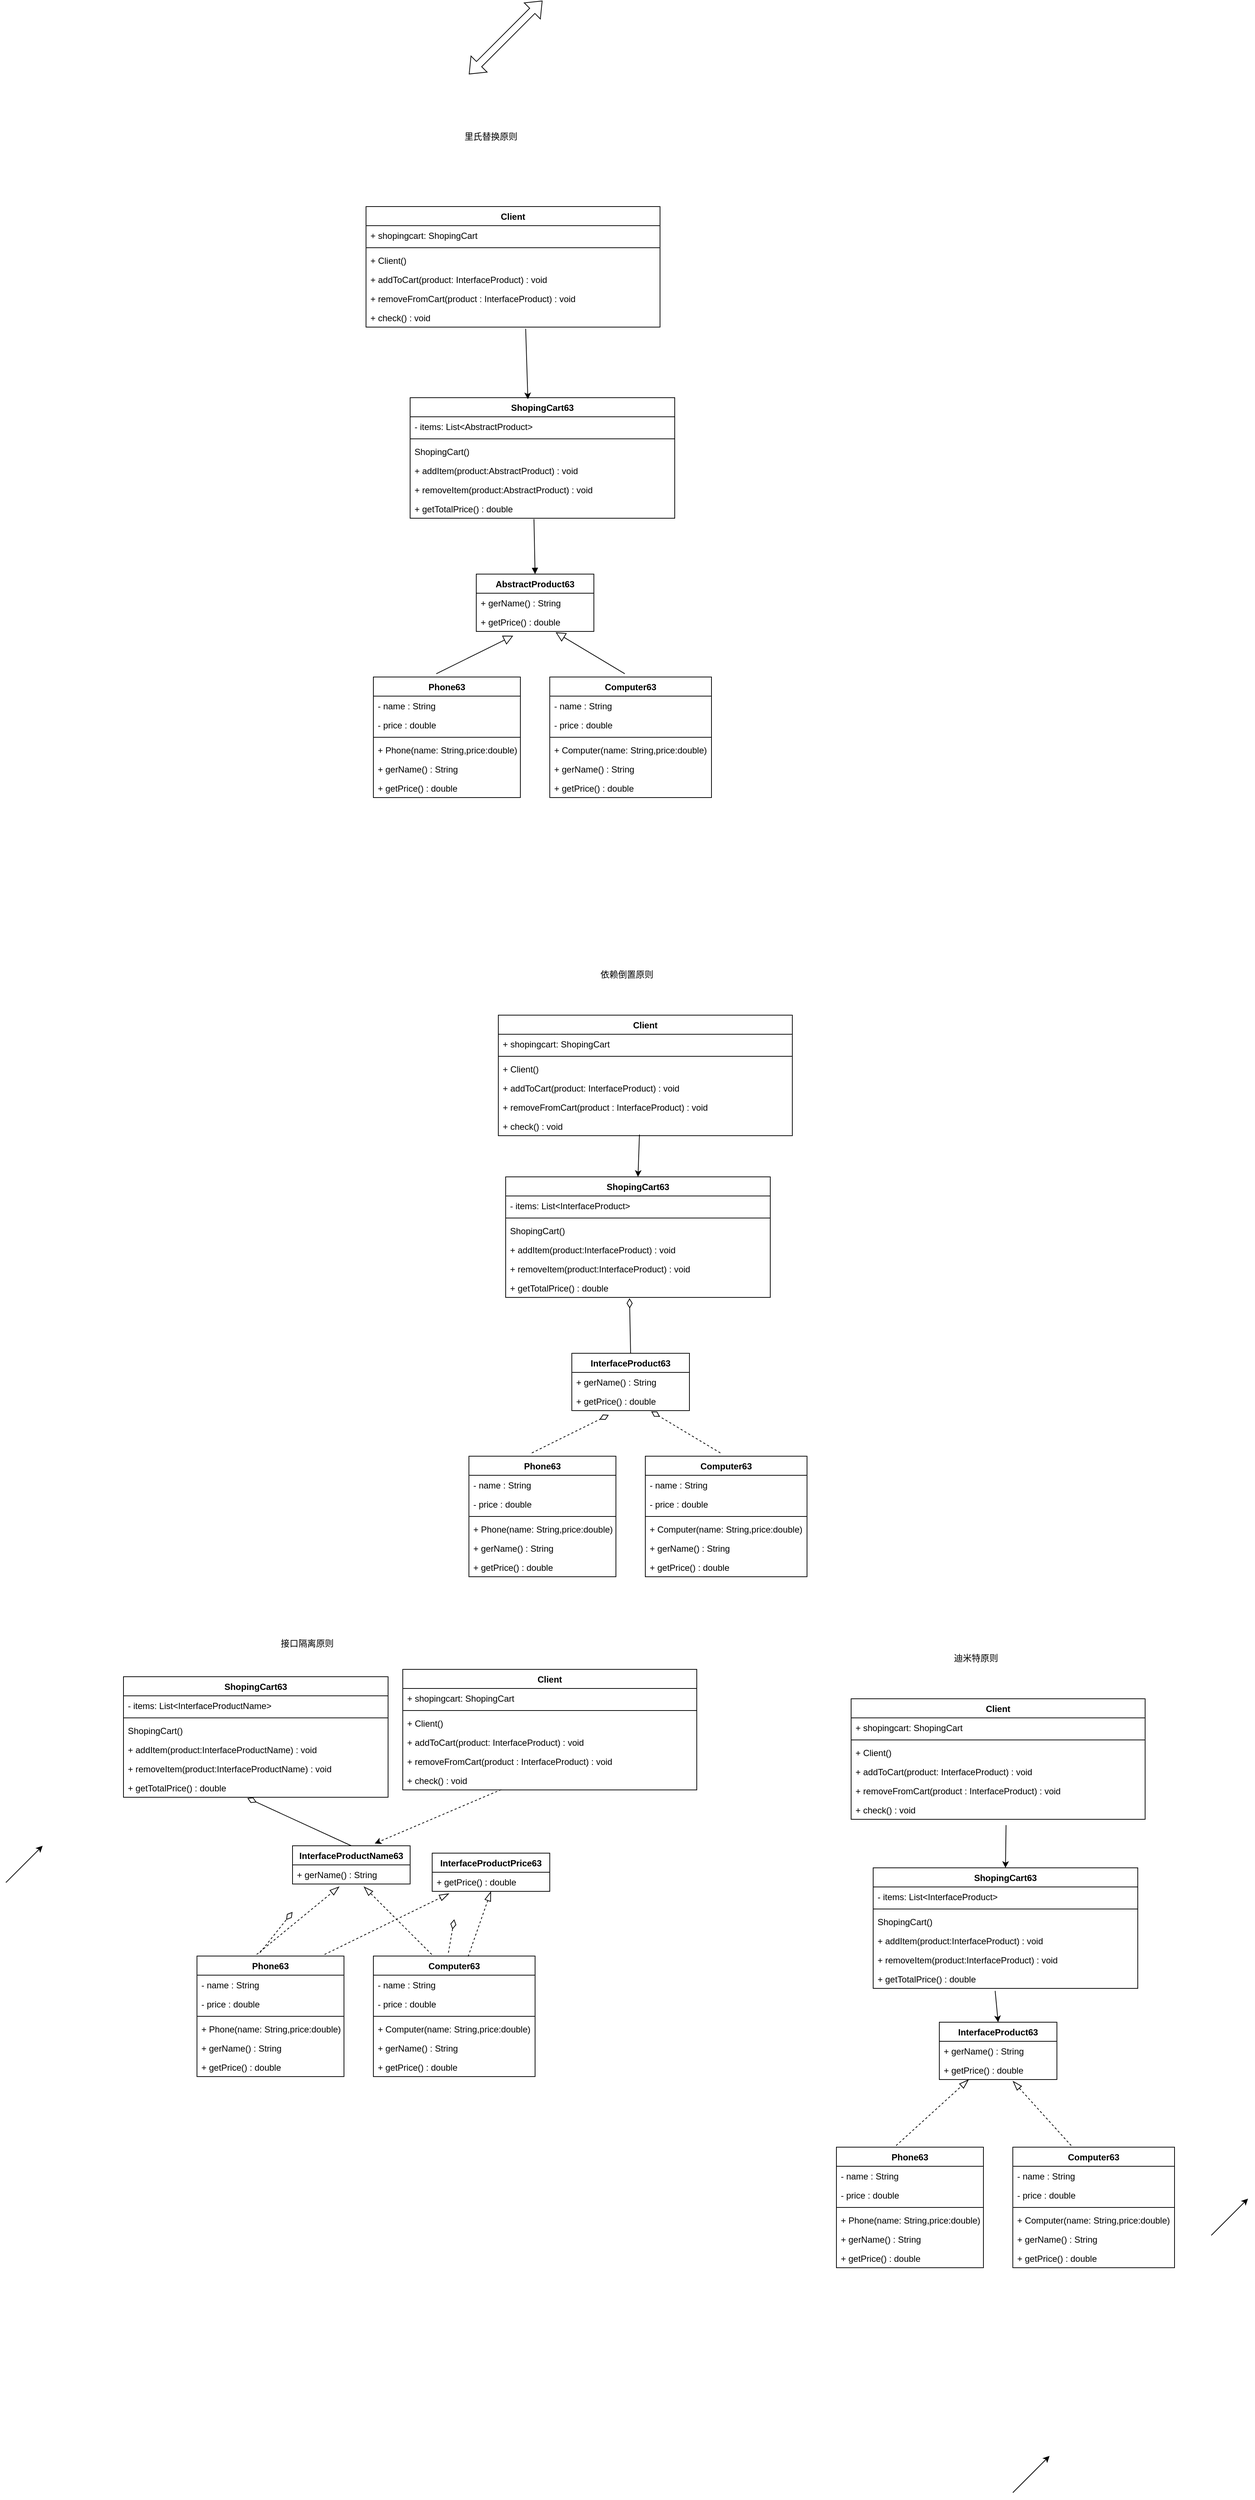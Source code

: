 <mxfile version="21.8.2" type="github">
  <diagram name="第 1 页" id="eBx3h2gKj6_HCztuXan-">
    <mxGraphModel dx="3968" dy="2324" grid="1" gridSize="10" guides="0" tooltips="1" connect="1" arrows="1" fold="1" page="1" pageScale="1" pageWidth="827" pageHeight="1169" math="0" shadow="0">
      <root>
        <mxCell id="0" />
        <mxCell id="1" parent="0" />
        <mxCell id="pXRvFqEu8pFY01dZWdWg-15" value="里氏替换原则" style="text;html=1;strokeColor=none;fillColor=none;align=center;verticalAlign=middle;whiteSpace=wrap;rounded=0;" vertex="1" parent="1">
          <mxGeometry x="-480" y="-940" width="140" height="30" as="geometry" />
        </mxCell>
        <mxCell id="pXRvFqEu8pFY01dZWdWg-17" value="InterfaceProduct63" style="swimlane;fontStyle=1;align=center;verticalAlign=top;childLayout=stackLayout;horizontal=1;startSize=26;horizontalStack=0;resizeParent=1;resizeParentMax=0;resizeLast=0;collapsible=1;marginBottom=0;whiteSpace=wrap;html=1;" vertex="1" parent="1">
          <mxGeometry x="-300" y="730" width="160" height="78" as="geometry" />
        </mxCell>
        <mxCell id="pXRvFqEu8pFY01dZWdWg-21" value="+ gerName() : String" style="text;strokeColor=none;fillColor=none;align=left;verticalAlign=top;spacingLeft=4;spacingRight=4;overflow=hidden;rotatable=0;points=[[0,0.5],[1,0.5]];portConstraint=eastwest;whiteSpace=wrap;html=1;" vertex="1" parent="pXRvFqEu8pFY01dZWdWg-17">
          <mxGeometry y="26" width="160" height="26" as="geometry" />
        </mxCell>
        <mxCell id="pXRvFqEu8pFY01dZWdWg-22" value="+ getPrice() : double" style="text;strokeColor=none;fillColor=none;align=left;verticalAlign=top;spacingLeft=4;spacingRight=4;overflow=hidden;rotatable=0;points=[[0,0.5],[1,0.5]];portConstraint=eastwest;whiteSpace=wrap;html=1;" vertex="1" parent="pXRvFqEu8pFY01dZWdWg-17">
          <mxGeometry y="52" width="160" height="26" as="geometry" />
        </mxCell>
        <mxCell id="pXRvFqEu8pFY01dZWdWg-23" value="ShopingCart63" style="swimlane;fontStyle=1;align=center;verticalAlign=top;childLayout=stackLayout;horizontal=1;startSize=26;horizontalStack=0;resizeParent=1;resizeParentMax=0;resizeLast=0;collapsible=1;marginBottom=0;whiteSpace=wrap;html=1;" vertex="1" parent="1">
          <mxGeometry x="-390" y="490" width="360" height="164" as="geometry" />
        </mxCell>
        <mxCell id="pXRvFqEu8pFY01dZWdWg-24" value="- items: List&amp;lt;InterfaceProduct&amp;gt;" style="text;strokeColor=none;fillColor=none;align=left;verticalAlign=top;spacingLeft=4;spacingRight=4;overflow=hidden;rotatable=0;points=[[0,0.5],[1,0.5]];portConstraint=eastwest;whiteSpace=wrap;html=1;" vertex="1" parent="pXRvFqEu8pFY01dZWdWg-23">
          <mxGeometry y="26" width="360" height="26" as="geometry" />
        </mxCell>
        <mxCell id="pXRvFqEu8pFY01dZWdWg-25" value="" style="line;strokeWidth=1;fillColor=none;align=left;verticalAlign=middle;spacingTop=-1;spacingLeft=3;spacingRight=3;rotatable=0;labelPosition=right;points=[];portConstraint=eastwest;strokeColor=inherit;" vertex="1" parent="pXRvFqEu8pFY01dZWdWg-23">
          <mxGeometry y="52" width="360" height="8" as="geometry" />
        </mxCell>
        <mxCell id="pXRvFqEu8pFY01dZWdWg-47" value="ShopingCart()" style="text;strokeColor=none;fillColor=none;align=left;verticalAlign=top;spacingLeft=4;spacingRight=4;overflow=hidden;rotatable=0;points=[[0,0.5],[1,0.5]];portConstraint=eastwest;whiteSpace=wrap;html=1;" vertex="1" parent="pXRvFqEu8pFY01dZWdWg-23">
          <mxGeometry y="60" width="360" height="26" as="geometry" />
        </mxCell>
        <mxCell id="pXRvFqEu8pFY01dZWdWg-26" value="+ addItem(product:InterfaceProduct) : void" style="text;strokeColor=none;fillColor=none;align=left;verticalAlign=top;spacingLeft=4;spacingRight=4;overflow=hidden;rotatable=0;points=[[0,0.5],[1,0.5]];portConstraint=eastwest;whiteSpace=wrap;html=1;" vertex="1" parent="pXRvFqEu8pFY01dZWdWg-23">
          <mxGeometry y="86" width="360" height="26" as="geometry" />
        </mxCell>
        <mxCell id="pXRvFqEu8pFY01dZWdWg-27" value="+ removeItem(product:InterfaceProduct) : void" style="text;strokeColor=none;fillColor=none;align=left;verticalAlign=top;spacingLeft=4;spacingRight=4;overflow=hidden;rotatable=0;points=[[0,0.5],[1,0.5]];portConstraint=eastwest;whiteSpace=wrap;html=1;" vertex="1" parent="pXRvFqEu8pFY01dZWdWg-23">
          <mxGeometry y="112" width="360" height="26" as="geometry" />
        </mxCell>
        <mxCell id="pXRvFqEu8pFY01dZWdWg-28" value="+ getTotalPrice() : double" style="text;strokeColor=none;fillColor=none;align=left;verticalAlign=top;spacingLeft=4;spacingRight=4;overflow=hidden;rotatable=0;points=[[0,0.5],[1,0.5]];portConstraint=eastwest;whiteSpace=wrap;html=1;" vertex="1" parent="pXRvFqEu8pFY01dZWdWg-23">
          <mxGeometry y="138" width="360" height="26" as="geometry" />
        </mxCell>
        <mxCell id="pXRvFqEu8pFY01dZWdWg-33" value="Phone63" style="swimlane;fontStyle=1;align=center;verticalAlign=top;childLayout=stackLayout;horizontal=1;startSize=26;horizontalStack=0;resizeParent=1;resizeParentMax=0;resizeLast=0;collapsible=1;marginBottom=0;whiteSpace=wrap;html=1;" vertex="1" parent="1">
          <mxGeometry x="-440" y="870" width="200" height="164" as="geometry" />
        </mxCell>
        <mxCell id="pXRvFqEu8pFY01dZWdWg-34" value="- name : String" style="text;strokeColor=none;fillColor=none;align=left;verticalAlign=top;spacingLeft=4;spacingRight=4;overflow=hidden;rotatable=0;points=[[0,0.5],[1,0.5]];portConstraint=eastwest;whiteSpace=wrap;html=1;" vertex="1" parent="pXRvFqEu8pFY01dZWdWg-33">
          <mxGeometry y="26" width="200" height="26" as="geometry" />
        </mxCell>
        <mxCell id="pXRvFqEu8pFY01dZWdWg-35" value="- price : double" style="text;strokeColor=none;fillColor=none;align=left;verticalAlign=top;spacingLeft=4;spacingRight=4;overflow=hidden;rotatable=0;points=[[0,0.5],[1,0.5]];portConstraint=eastwest;whiteSpace=wrap;html=1;" vertex="1" parent="pXRvFqEu8pFY01dZWdWg-33">
          <mxGeometry y="52" width="200" height="26" as="geometry" />
        </mxCell>
        <mxCell id="pXRvFqEu8pFY01dZWdWg-36" value="" style="line;strokeWidth=1;fillColor=none;align=left;verticalAlign=middle;spacingTop=-1;spacingLeft=3;spacingRight=3;rotatable=0;labelPosition=right;points=[];portConstraint=eastwest;strokeColor=inherit;" vertex="1" parent="pXRvFqEu8pFY01dZWdWg-33">
          <mxGeometry y="78" width="200" height="8" as="geometry" />
        </mxCell>
        <mxCell id="pXRvFqEu8pFY01dZWdWg-45" value="+ Phone(name: String,price:double)" style="text;strokeColor=none;fillColor=none;align=left;verticalAlign=top;spacingLeft=4;spacingRight=4;overflow=hidden;rotatable=0;points=[[0,0.5],[1,0.5]];portConstraint=eastwest;whiteSpace=wrap;html=1;" vertex="1" parent="pXRvFqEu8pFY01dZWdWg-33">
          <mxGeometry y="86" width="200" height="26" as="geometry" />
        </mxCell>
        <mxCell id="pXRvFqEu8pFY01dZWdWg-37" value="+ gerName() : String" style="text;strokeColor=none;fillColor=none;align=left;verticalAlign=top;spacingLeft=4;spacingRight=4;overflow=hidden;rotatable=0;points=[[0,0.5],[1,0.5]];portConstraint=eastwest;whiteSpace=wrap;html=1;" vertex="1" parent="pXRvFqEu8pFY01dZWdWg-33">
          <mxGeometry y="112" width="200" height="26" as="geometry" />
        </mxCell>
        <mxCell id="pXRvFqEu8pFY01dZWdWg-38" value="+ getPrice() : double" style="text;strokeColor=none;fillColor=none;align=left;verticalAlign=top;spacingLeft=4;spacingRight=4;overflow=hidden;rotatable=0;points=[[0,0.5],[1,0.5]];portConstraint=eastwest;whiteSpace=wrap;html=1;" vertex="1" parent="pXRvFqEu8pFY01dZWdWg-33">
          <mxGeometry y="138" width="200" height="26" as="geometry" />
        </mxCell>
        <mxCell id="pXRvFqEu8pFY01dZWdWg-39" value="Computer63" style="swimlane;fontStyle=1;align=center;verticalAlign=top;childLayout=stackLayout;horizontal=1;startSize=26;horizontalStack=0;resizeParent=1;resizeParentMax=0;resizeLast=0;collapsible=1;marginBottom=0;whiteSpace=wrap;html=1;" vertex="1" parent="1">
          <mxGeometry x="-200" y="870" width="220" height="164" as="geometry" />
        </mxCell>
        <mxCell id="pXRvFqEu8pFY01dZWdWg-40" value="- name : String" style="text;strokeColor=none;fillColor=none;align=left;verticalAlign=top;spacingLeft=4;spacingRight=4;overflow=hidden;rotatable=0;points=[[0,0.5],[1,0.5]];portConstraint=eastwest;whiteSpace=wrap;html=1;" vertex="1" parent="pXRvFqEu8pFY01dZWdWg-39">
          <mxGeometry y="26" width="220" height="26" as="geometry" />
        </mxCell>
        <mxCell id="pXRvFqEu8pFY01dZWdWg-41" value="- price : double" style="text;strokeColor=none;fillColor=none;align=left;verticalAlign=top;spacingLeft=4;spacingRight=4;overflow=hidden;rotatable=0;points=[[0,0.5],[1,0.5]];portConstraint=eastwest;whiteSpace=wrap;html=1;" vertex="1" parent="pXRvFqEu8pFY01dZWdWg-39">
          <mxGeometry y="52" width="220" height="26" as="geometry" />
        </mxCell>
        <mxCell id="pXRvFqEu8pFY01dZWdWg-42" value="" style="line;strokeWidth=1;fillColor=none;align=left;verticalAlign=middle;spacingTop=-1;spacingLeft=3;spacingRight=3;rotatable=0;labelPosition=right;points=[];portConstraint=eastwest;strokeColor=inherit;" vertex="1" parent="pXRvFqEu8pFY01dZWdWg-39">
          <mxGeometry y="78" width="220" height="8" as="geometry" />
        </mxCell>
        <mxCell id="pXRvFqEu8pFY01dZWdWg-46" value="+ Computer(name: String,price:double)" style="text;strokeColor=none;fillColor=none;align=left;verticalAlign=top;spacingLeft=4;spacingRight=4;overflow=hidden;rotatable=0;points=[[0,0.5],[1,0.5]];portConstraint=eastwest;whiteSpace=wrap;html=1;" vertex="1" parent="pXRvFqEu8pFY01dZWdWg-39">
          <mxGeometry y="86" width="220" height="26" as="geometry" />
        </mxCell>
        <mxCell id="pXRvFqEu8pFY01dZWdWg-43" value="+ gerName() : String" style="text;strokeColor=none;fillColor=none;align=left;verticalAlign=top;spacingLeft=4;spacingRight=4;overflow=hidden;rotatable=0;points=[[0,0.5],[1,0.5]];portConstraint=eastwest;whiteSpace=wrap;html=1;" vertex="1" parent="pXRvFqEu8pFY01dZWdWg-39">
          <mxGeometry y="112" width="220" height="26" as="geometry" />
        </mxCell>
        <mxCell id="pXRvFqEu8pFY01dZWdWg-44" value="+ getPrice() : double" style="text;strokeColor=none;fillColor=none;align=left;verticalAlign=top;spacingLeft=4;spacingRight=4;overflow=hidden;rotatable=0;points=[[0,0.5],[1,0.5]];portConstraint=eastwest;whiteSpace=wrap;html=1;" vertex="1" parent="pXRvFqEu8pFY01dZWdWg-39">
          <mxGeometry y="138" width="220" height="26" as="geometry" />
        </mxCell>
        <mxCell id="pXRvFqEu8pFY01dZWdWg-49" value="" style="endArrow=diamondThin;html=1;rounded=0;entryX=0.468;entryY=1.041;entryDx=0;entryDy=0;entryPerimeter=0;exitX=0.5;exitY=0;exitDx=0;exitDy=0;endFill=0;endSize=11;" edge="1" parent="1" source="pXRvFqEu8pFY01dZWdWg-17" target="pXRvFqEu8pFY01dZWdWg-28">
          <mxGeometry width="50" height="50" relative="1" as="geometry">
            <mxPoint x="-280" y="720" as="sourcePoint" />
            <mxPoint x="-230" y="670" as="targetPoint" />
          </mxGeometry>
        </mxCell>
        <mxCell id="pXRvFqEu8pFY01dZWdWg-50" value="" style="endArrow=diamondThin;html=1;rounded=0;entryX=0.314;entryY=1.226;entryDx=0;entryDy=0;entryPerimeter=0;exitX=0.428;exitY=-0.027;exitDx=0;exitDy=0;exitPerimeter=0;dashed=1;endFill=0;endSize=11;" edge="1" parent="1" source="pXRvFqEu8pFY01dZWdWg-33" target="pXRvFqEu8pFY01dZWdWg-22">
          <mxGeometry width="50" height="50" relative="1" as="geometry">
            <mxPoint x="-360" y="860" as="sourcePoint" />
            <mxPoint x="-310" y="810" as="targetPoint" />
          </mxGeometry>
        </mxCell>
        <mxCell id="pXRvFqEu8pFY01dZWdWg-51" value="" style="endArrow=diamondThin;html=1;rounded=0;entryX=0.675;entryY=1.045;entryDx=0;entryDy=0;entryPerimeter=0;exitX=0.464;exitY=-0.027;exitDx=0;exitDy=0;exitPerimeter=0;endSize=11;endFill=0;dashed=1;" edge="1" parent="1" source="pXRvFqEu8pFY01dZWdWg-39" target="pXRvFqEu8pFY01dZWdWg-22">
          <mxGeometry width="50" height="50" relative="1" as="geometry">
            <mxPoint x="-140" y="870" as="sourcePoint" />
            <mxPoint x="-90" y="820" as="targetPoint" />
          </mxGeometry>
        </mxCell>
        <mxCell id="pXRvFqEu8pFY01dZWdWg-52" value="依赖倒置原则" style="text;html=1;strokeColor=none;fillColor=none;align=center;verticalAlign=middle;whiteSpace=wrap;rounded=0;" vertex="1" parent="1">
          <mxGeometry x="-300" y="200" width="150" height="30" as="geometry" />
        </mxCell>
        <mxCell id="pXRvFqEu8pFY01dZWdWg-53" value="AbstractProduct63" style="swimlane;fontStyle=1;align=center;verticalAlign=top;childLayout=stackLayout;horizontal=1;startSize=26;horizontalStack=0;resizeParent=1;resizeParentMax=0;resizeLast=0;collapsible=1;marginBottom=0;whiteSpace=wrap;html=1;" vertex="1" parent="1">
          <mxGeometry x="-430" y="-330" width="160" height="78" as="geometry" />
        </mxCell>
        <mxCell id="pXRvFqEu8pFY01dZWdWg-54" value="+ gerName() : String" style="text;strokeColor=none;fillColor=none;align=left;verticalAlign=top;spacingLeft=4;spacingRight=4;overflow=hidden;rotatable=0;points=[[0,0.5],[1,0.5]];portConstraint=eastwest;whiteSpace=wrap;html=1;" vertex="1" parent="pXRvFqEu8pFY01dZWdWg-53">
          <mxGeometry y="26" width="160" height="26" as="geometry" />
        </mxCell>
        <mxCell id="pXRvFqEu8pFY01dZWdWg-55" value="+ getPrice() : double" style="text;strokeColor=none;fillColor=none;align=left;verticalAlign=top;spacingLeft=4;spacingRight=4;overflow=hidden;rotatable=0;points=[[0,0.5],[1,0.5]];portConstraint=eastwest;whiteSpace=wrap;html=1;" vertex="1" parent="pXRvFqEu8pFY01dZWdWg-53">
          <mxGeometry y="52" width="160" height="26" as="geometry" />
        </mxCell>
        <mxCell id="pXRvFqEu8pFY01dZWdWg-56" value="ShopingCart63" style="swimlane;fontStyle=1;align=center;verticalAlign=top;childLayout=stackLayout;horizontal=1;startSize=26;horizontalStack=0;resizeParent=1;resizeParentMax=0;resizeLast=0;collapsible=1;marginBottom=0;whiteSpace=wrap;html=1;" vertex="1" parent="1">
          <mxGeometry x="-520" y="-570" width="360" height="164" as="geometry" />
        </mxCell>
        <mxCell id="pXRvFqEu8pFY01dZWdWg-57" value="- items: List&amp;lt;AbstractProduct&amp;gt;" style="text;strokeColor=none;fillColor=none;align=left;verticalAlign=top;spacingLeft=4;spacingRight=4;overflow=hidden;rotatable=0;points=[[0,0.5],[1,0.5]];portConstraint=eastwest;whiteSpace=wrap;html=1;" vertex="1" parent="pXRvFqEu8pFY01dZWdWg-56">
          <mxGeometry y="26" width="360" height="26" as="geometry" />
        </mxCell>
        <mxCell id="pXRvFqEu8pFY01dZWdWg-58" value="" style="line;strokeWidth=1;fillColor=none;align=left;verticalAlign=middle;spacingTop=-1;spacingLeft=3;spacingRight=3;rotatable=0;labelPosition=right;points=[];portConstraint=eastwest;strokeColor=inherit;" vertex="1" parent="pXRvFqEu8pFY01dZWdWg-56">
          <mxGeometry y="52" width="360" height="8" as="geometry" />
        </mxCell>
        <mxCell id="pXRvFqEu8pFY01dZWdWg-59" value="ShopingCart()" style="text;strokeColor=none;fillColor=none;align=left;verticalAlign=top;spacingLeft=4;spacingRight=4;overflow=hidden;rotatable=0;points=[[0,0.5],[1,0.5]];portConstraint=eastwest;whiteSpace=wrap;html=1;" vertex="1" parent="pXRvFqEu8pFY01dZWdWg-56">
          <mxGeometry y="60" width="360" height="26" as="geometry" />
        </mxCell>
        <mxCell id="pXRvFqEu8pFY01dZWdWg-60" value="+ addItem(product:AbstractProduct) : void" style="text;strokeColor=none;fillColor=none;align=left;verticalAlign=top;spacingLeft=4;spacingRight=4;overflow=hidden;rotatable=0;points=[[0,0.5],[1,0.5]];portConstraint=eastwest;whiteSpace=wrap;html=1;" vertex="1" parent="pXRvFqEu8pFY01dZWdWg-56">
          <mxGeometry y="86" width="360" height="26" as="geometry" />
        </mxCell>
        <mxCell id="pXRvFqEu8pFY01dZWdWg-61" value="+ removeItem(product:AbstractProduct) : void" style="text;strokeColor=none;fillColor=none;align=left;verticalAlign=top;spacingLeft=4;spacingRight=4;overflow=hidden;rotatable=0;points=[[0,0.5],[1,0.5]];portConstraint=eastwest;whiteSpace=wrap;html=1;" vertex="1" parent="pXRvFqEu8pFY01dZWdWg-56">
          <mxGeometry y="112" width="360" height="26" as="geometry" />
        </mxCell>
        <mxCell id="pXRvFqEu8pFY01dZWdWg-62" value="+ getTotalPrice() : double" style="text;strokeColor=none;fillColor=none;align=left;verticalAlign=top;spacingLeft=4;spacingRight=4;overflow=hidden;rotatable=0;points=[[0,0.5],[1,0.5]];portConstraint=eastwest;whiteSpace=wrap;html=1;" vertex="1" parent="pXRvFqEu8pFY01dZWdWg-56">
          <mxGeometry y="138" width="360" height="26" as="geometry" />
        </mxCell>
        <mxCell id="pXRvFqEu8pFY01dZWdWg-63" value="Phone63" style="swimlane;fontStyle=1;align=center;verticalAlign=top;childLayout=stackLayout;horizontal=1;startSize=26;horizontalStack=0;resizeParent=1;resizeParentMax=0;resizeLast=0;collapsible=1;marginBottom=0;whiteSpace=wrap;html=1;" vertex="1" parent="1">
          <mxGeometry x="-570" y="-190" width="200" height="164" as="geometry" />
        </mxCell>
        <mxCell id="pXRvFqEu8pFY01dZWdWg-64" value="- name : String" style="text;strokeColor=none;fillColor=none;align=left;verticalAlign=top;spacingLeft=4;spacingRight=4;overflow=hidden;rotatable=0;points=[[0,0.5],[1,0.5]];portConstraint=eastwest;whiteSpace=wrap;html=1;" vertex="1" parent="pXRvFqEu8pFY01dZWdWg-63">
          <mxGeometry y="26" width="200" height="26" as="geometry" />
        </mxCell>
        <mxCell id="pXRvFqEu8pFY01dZWdWg-65" value="- price : double" style="text;strokeColor=none;fillColor=none;align=left;verticalAlign=top;spacingLeft=4;spacingRight=4;overflow=hidden;rotatable=0;points=[[0,0.5],[1,0.5]];portConstraint=eastwest;whiteSpace=wrap;html=1;" vertex="1" parent="pXRvFqEu8pFY01dZWdWg-63">
          <mxGeometry y="52" width="200" height="26" as="geometry" />
        </mxCell>
        <mxCell id="pXRvFqEu8pFY01dZWdWg-66" value="" style="line;strokeWidth=1;fillColor=none;align=left;verticalAlign=middle;spacingTop=-1;spacingLeft=3;spacingRight=3;rotatable=0;labelPosition=right;points=[];portConstraint=eastwest;strokeColor=inherit;" vertex="1" parent="pXRvFqEu8pFY01dZWdWg-63">
          <mxGeometry y="78" width="200" height="8" as="geometry" />
        </mxCell>
        <mxCell id="pXRvFqEu8pFY01dZWdWg-67" value="+ Phone(name: String,price:double)" style="text;strokeColor=none;fillColor=none;align=left;verticalAlign=top;spacingLeft=4;spacingRight=4;overflow=hidden;rotatable=0;points=[[0,0.5],[1,0.5]];portConstraint=eastwest;whiteSpace=wrap;html=1;" vertex="1" parent="pXRvFqEu8pFY01dZWdWg-63">
          <mxGeometry y="86" width="200" height="26" as="geometry" />
        </mxCell>
        <mxCell id="pXRvFqEu8pFY01dZWdWg-68" value="+ gerName() : String" style="text;strokeColor=none;fillColor=none;align=left;verticalAlign=top;spacingLeft=4;spacingRight=4;overflow=hidden;rotatable=0;points=[[0,0.5],[1,0.5]];portConstraint=eastwest;whiteSpace=wrap;html=1;" vertex="1" parent="pXRvFqEu8pFY01dZWdWg-63">
          <mxGeometry y="112" width="200" height="26" as="geometry" />
        </mxCell>
        <mxCell id="pXRvFqEu8pFY01dZWdWg-69" value="+ getPrice() : double" style="text;strokeColor=none;fillColor=none;align=left;verticalAlign=top;spacingLeft=4;spacingRight=4;overflow=hidden;rotatable=0;points=[[0,0.5],[1,0.5]];portConstraint=eastwest;whiteSpace=wrap;html=1;" vertex="1" parent="pXRvFqEu8pFY01dZWdWg-63">
          <mxGeometry y="138" width="200" height="26" as="geometry" />
        </mxCell>
        <mxCell id="pXRvFqEu8pFY01dZWdWg-70" value="Computer63" style="swimlane;fontStyle=1;align=center;verticalAlign=top;childLayout=stackLayout;horizontal=1;startSize=26;horizontalStack=0;resizeParent=1;resizeParentMax=0;resizeLast=0;collapsible=1;marginBottom=0;whiteSpace=wrap;html=1;" vertex="1" parent="1">
          <mxGeometry x="-330" y="-190" width="220" height="164" as="geometry" />
        </mxCell>
        <mxCell id="pXRvFqEu8pFY01dZWdWg-71" value="- name : String" style="text;strokeColor=none;fillColor=none;align=left;verticalAlign=top;spacingLeft=4;spacingRight=4;overflow=hidden;rotatable=0;points=[[0,0.5],[1,0.5]];portConstraint=eastwest;whiteSpace=wrap;html=1;" vertex="1" parent="pXRvFqEu8pFY01dZWdWg-70">
          <mxGeometry y="26" width="220" height="26" as="geometry" />
        </mxCell>
        <mxCell id="pXRvFqEu8pFY01dZWdWg-72" value="- price : double" style="text;strokeColor=none;fillColor=none;align=left;verticalAlign=top;spacingLeft=4;spacingRight=4;overflow=hidden;rotatable=0;points=[[0,0.5],[1,0.5]];portConstraint=eastwest;whiteSpace=wrap;html=1;" vertex="1" parent="pXRvFqEu8pFY01dZWdWg-70">
          <mxGeometry y="52" width="220" height="26" as="geometry" />
        </mxCell>
        <mxCell id="pXRvFqEu8pFY01dZWdWg-73" value="" style="line;strokeWidth=1;fillColor=none;align=left;verticalAlign=middle;spacingTop=-1;spacingLeft=3;spacingRight=3;rotatable=0;labelPosition=right;points=[];portConstraint=eastwest;strokeColor=inherit;" vertex="1" parent="pXRvFqEu8pFY01dZWdWg-70">
          <mxGeometry y="78" width="220" height="8" as="geometry" />
        </mxCell>
        <mxCell id="pXRvFqEu8pFY01dZWdWg-74" value="+ Computer(name: String,price:double)" style="text;strokeColor=none;fillColor=none;align=left;verticalAlign=top;spacingLeft=4;spacingRight=4;overflow=hidden;rotatable=0;points=[[0,0.5],[1,0.5]];portConstraint=eastwest;whiteSpace=wrap;html=1;" vertex="1" parent="pXRvFqEu8pFY01dZWdWg-70">
          <mxGeometry y="86" width="220" height="26" as="geometry" />
        </mxCell>
        <mxCell id="pXRvFqEu8pFY01dZWdWg-75" value="+ gerName() : String" style="text;strokeColor=none;fillColor=none;align=left;verticalAlign=top;spacingLeft=4;spacingRight=4;overflow=hidden;rotatable=0;points=[[0,0.5],[1,0.5]];portConstraint=eastwest;whiteSpace=wrap;html=1;" vertex="1" parent="pXRvFqEu8pFY01dZWdWg-70">
          <mxGeometry y="112" width="220" height="26" as="geometry" />
        </mxCell>
        <mxCell id="pXRvFqEu8pFY01dZWdWg-76" value="+ getPrice() : double" style="text;strokeColor=none;fillColor=none;align=left;verticalAlign=top;spacingLeft=4;spacingRight=4;overflow=hidden;rotatable=0;points=[[0,0.5],[1,0.5]];portConstraint=eastwest;whiteSpace=wrap;html=1;" vertex="1" parent="pXRvFqEu8pFY01dZWdWg-70">
          <mxGeometry y="138" width="220" height="26" as="geometry" />
        </mxCell>
        <mxCell id="pXRvFqEu8pFY01dZWdWg-77" value="" style="endArrow=none;html=1;rounded=0;entryX=0.468;entryY=1.041;entryDx=0;entryDy=0;entryPerimeter=0;exitX=0.5;exitY=0;exitDx=0;exitDy=0;endFill=0;endSize=11;startArrow=block;startFill=1;" edge="1" parent="1" source="pXRvFqEu8pFY01dZWdWg-53" target="pXRvFqEu8pFY01dZWdWg-62">
          <mxGeometry width="50" height="50" relative="1" as="geometry">
            <mxPoint x="-410" y="-340" as="sourcePoint" />
            <mxPoint x="-360" y="-390" as="targetPoint" />
          </mxGeometry>
        </mxCell>
        <mxCell id="pXRvFqEu8pFY01dZWdWg-78" value="" style="endArrow=block;html=1;rounded=0;entryX=0.314;entryY=1.226;entryDx=0;entryDy=0;entryPerimeter=0;exitX=0.428;exitY=-0.027;exitDx=0;exitDy=0;exitPerimeter=0;endFill=0;endSize=11;" edge="1" parent="1" source="pXRvFqEu8pFY01dZWdWg-63" target="pXRvFqEu8pFY01dZWdWg-55">
          <mxGeometry width="50" height="50" relative="1" as="geometry">
            <mxPoint x="-490" y="-200" as="sourcePoint" />
            <mxPoint x="-440" y="-250" as="targetPoint" />
          </mxGeometry>
        </mxCell>
        <mxCell id="pXRvFqEu8pFY01dZWdWg-79" value="" style="endArrow=block;html=1;rounded=0;entryX=0.675;entryY=1.045;entryDx=0;entryDy=0;entryPerimeter=0;exitX=0.464;exitY=-0.027;exitDx=0;exitDy=0;exitPerimeter=0;endSize=11;endFill=0;" edge="1" parent="1" source="pXRvFqEu8pFY01dZWdWg-70" target="pXRvFqEu8pFY01dZWdWg-55">
          <mxGeometry width="50" height="50" relative="1" as="geometry">
            <mxPoint x="-270" y="-190" as="sourcePoint" />
            <mxPoint x="-220" y="-240" as="targetPoint" />
          </mxGeometry>
        </mxCell>
        <mxCell id="pXRvFqEu8pFY01dZWdWg-80" value="接口隔离原则" style="text;html=1;strokeColor=none;fillColor=none;align=center;verticalAlign=middle;whiteSpace=wrap;rounded=0;" vertex="1" parent="1">
          <mxGeometry x="-730" y="1110" width="140" height="30" as="geometry" />
        </mxCell>
        <mxCell id="pXRvFqEu8pFY01dZWdWg-81" value="InterfaceProductName63" style="swimlane;fontStyle=1;align=center;verticalAlign=top;childLayout=stackLayout;horizontal=1;startSize=26;horizontalStack=0;resizeParent=1;resizeParentMax=0;resizeLast=0;collapsible=1;marginBottom=0;whiteSpace=wrap;html=1;" vertex="1" parent="1">
          <mxGeometry x="-680" y="1400" width="160" height="52" as="geometry" />
        </mxCell>
        <mxCell id="pXRvFqEu8pFY01dZWdWg-82" value="+ gerName() : String" style="text;strokeColor=none;fillColor=none;align=left;verticalAlign=top;spacingLeft=4;spacingRight=4;overflow=hidden;rotatable=0;points=[[0,0.5],[1,0.5]];portConstraint=eastwest;whiteSpace=wrap;html=1;" vertex="1" parent="pXRvFqEu8pFY01dZWdWg-81">
          <mxGeometry y="26" width="160" height="26" as="geometry" />
        </mxCell>
        <mxCell id="pXRvFqEu8pFY01dZWdWg-84" value="ShopingCart63" style="swimlane;fontStyle=1;align=center;verticalAlign=top;childLayout=stackLayout;horizontal=1;startSize=26;horizontalStack=0;resizeParent=1;resizeParentMax=0;resizeLast=0;collapsible=1;marginBottom=0;whiteSpace=wrap;html=1;" vertex="1" parent="1">
          <mxGeometry x="-910" y="1170" width="360" height="164" as="geometry" />
        </mxCell>
        <mxCell id="pXRvFqEu8pFY01dZWdWg-85" value="- items: List&amp;lt;InterfaceProductName&amp;gt;" style="text;strokeColor=none;fillColor=none;align=left;verticalAlign=top;spacingLeft=4;spacingRight=4;overflow=hidden;rotatable=0;points=[[0,0.5],[1,0.5]];portConstraint=eastwest;whiteSpace=wrap;html=1;" vertex="1" parent="pXRvFqEu8pFY01dZWdWg-84">
          <mxGeometry y="26" width="360" height="26" as="geometry" />
        </mxCell>
        <mxCell id="pXRvFqEu8pFY01dZWdWg-86" value="" style="line;strokeWidth=1;fillColor=none;align=left;verticalAlign=middle;spacingTop=-1;spacingLeft=3;spacingRight=3;rotatable=0;labelPosition=right;points=[];portConstraint=eastwest;strokeColor=inherit;" vertex="1" parent="pXRvFqEu8pFY01dZWdWg-84">
          <mxGeometry y="52" width="360" height="8" as="geometry" />
        </mxCell>
        <mxCell id="pXRvFqEu8pFY01dZWdWg-87" value="ShopingCart()" style="text;strokeColor=none;fillColor=none;align=left;verticalAlign=top;spacingLeft=4;spacingRight=4;overflow=hidden;rotatable=0;points=[[0,0.5],[1,0.5]];portConstraint=eastwest;whiteSpace=wrap;html=1;" vertex="1" parent="pXRvFqEu8pFY01dZWdWg-84">
          <mxGeometry y="60" width="360" height="26" as="geometry" />
        </mxCell>
        <mxCell id="pXRvFqEu8pFY01dZWdWg-88" value="+ addItem(product:InterfaceProductName) : void" style="text;strokeColor=none;fillColor=none;align=left;verticalAlign=top;spacingLeft=4;spacingRight=4;overflow=hidden;rotatable=0;points=[[0,0.5],[1,0.5]];portConstraint=eastwest;whiteSpace=wrap;html=1;" vertex="1" parent="pXRvFqEu8pFY01dZWdWg-84">
          <mxGeometry y="86" width="360" height="26" as="geometry" />
        </mxCell>
        <mxCell id="pXRvFqEu8pFY01dZWdWg-89" value="+ removeItem(product:InterfaceProductName) : void" style="text;strokeColor=none;fillColor=none;align=left;verticalAlign=top;spacingLeft=4;spacingRight=4;overflow=hidden;rotatable=0;points=[[0,0.5],[1,0.5]];portConstraint=eastwest;whiteSpace=wrap;html=1;" vertex="1" parent="pXRvFqEu8pFY01dZWdWg-84">
          <mxGeometry y="112" width="360" height="26" as="geometry" />
        </mxCell>
        <mxCell id="pXRvFqEu8pFY01dZWdWg-90" value="+ getTotalPrice() : double" style="text;strokeColor=none;fillColor=none;align=left;verticalAlign=top;spacingLeft=4;spacingRight=4;overflow=hidden;rotatable=0;points=[[0,0.5],[1,0.5]];portConstraint=eastwest;whiteSpace=wrap;html=1;" vertex="1" parent="pXRvFqEu8pFY01dZWdWg-84">
          <mxGeometry y="138" width="360" height="26" as="geometry" />
        </mxCell>
        <mxCell id="pXRvFqEu8pFY01dZWdWg-91" value="Phone63" style="swimlane;fontStyle=1;align=center;verticalAlign=top;childLayout=stackLayout;horizontal=1;startSize=26;horizontalStack=0;resizeParent=1;resizeParentMax=0;resizeLast=0;collapsible=1;marginBottom=0;whiteSpace=wrap;html=1;" vertex="1" parent="1">
          <mxGeometry x="-810" y="1550" width="200" height="164" as="geometry" />
        </mxCell>
        <mxCell id="pXRvFqEu8pFY01dZWdWg-92" value="- name : String" style="text;strokeColor=none;fillColor=none;align=left;verticalAlign=top;spacingLeft=4;spacingRight=4;overflow=hidden;rotatable=0;points=[[0,0.5],[1,0.5]];portConstraint=eastwest;whiteSpace=wrap;html=1;" vertex="1" parent="pXRvFqEu8pFY01dZWdWg-91">
          <mxGeometry y="26" width="200" height="26" as="geometry" />
        </mxCell>
        <mxCell id="pXRvFqEu8pFY01dZWdWg-93" value="- price : double" style="text;strokeColor=none;fillColor=none;align=left;verticalAlign=top;spacingLeft=4;spacingRight=4;overflow=hidden;rotatable=0;points=[[0,0.5],[1,0.5]];portConstraint=eastwest;whiteSpace=wrap;html=1;" vertex="1" parent="pXRvFqEu8pFY01dZWdWg-91">
          <mxGeometry y="52" width="200" height="26" as="geometry" />
        </mxCell>
        <mxCell id="pXRvFqEu8pFY01dZWdWg-94" value="" style="line;strokeWidth=1;fillColor=none;align=left;verticalAlign=middle;spacingTop=-1;spacingLeft=3;spacingRight=3;rotatable=0;labelPosition=right;points=[];portConstraint=eastwest;strokeColor=inherit;" vertex="1" parent="pXRvFqEu8pFY01dZWdWg-91">
          <mxGeometry y="78" width="200" height="8" as="geometry" />
        </mxCell>
        <mxCell id="pXRvFqEu8pFY01dZWdWg-95" value="+ Phone(name: String,price:double)" style="text;strokeColor=none;fillColor=none;align=left;verticalAlign=top;spacingLeft=4;spacingRight=4;overflow=hidden;rotatable=0;points=[[0,0.5],[1,0.5]];portConstraint=eastwest;whiteSpace=wrap;html=1;" vertex="1" parent="pXRvFqEu8pFY01dZWdWg-91">
          <mxGeometry y="86" width="200" height="26" as="geometry" />
        </mxCell>
        <mxCell id="pXRvFqEu8pFY01dZWdWg-96" value="+ gerName() : String" style="text;strokeColor=none;fillColor=none;align=left;verticalAlign=top;spacingLeft=4;spacingRight=4;overflow=hidden;rotatable=0;points=[[0,0.5],[1,0.5]];portConstraint=eastwest;whiteSpace=wrap;html=1;" vertex="1" parent="pXRvFqEu8pFY01dZWdWg-91">
          <mxGeometry y="112" width="200" height="26" as="geometry" />
        </mxCell>
        <mxCell id="pXRvFqEu8pFY01dZWdWg-97" value="+ getPrice() : double" style="text;strokeColor=none;fillColor=none;align=left;verticalAlign=top;spacingLeft=4;spacingRight=4;overflow=hidden;rotatable=0;points=[[0,0.5],[1,0.5]];portConstraint=eastwest;whiteSpace=wrap;html=1;" vertex="1" parent="pXRvFqEu8pFY01dZWdWg-91">
          <mxGeometry y="138" width="200" height="26" as="geometry" />
        </mxCell>
        <mxCell id="pXRvFqEu8pFY01dZWdWg-98" value="Computer63" style="swimlane;fontStyle=1;align=center;verticalAlign=top;childLayout=stackLayout;horizontal=1;startSize=26;horizontalStack=0;resizeParent=1;resizeParentMax=0;resizeLast=0;collapsible=1;marginBottom=0;whiteSpace=wrap;html=1;" vertex="1" parent="1">
          <mxGeometry x="-570" y="1550" width="220" height="164" as="geometry" />
        </mxCell>
        <mxCell id="pXRvFqEu8pFY01dZWdWg-99" value="- name : String" style="text;strokeColor=none;fillColor=none;align=left;verticalAlign=top;spacingLeft=4;spacingRight=4;overflow=hidden;rotatable=0;points=[[0,0.5],[1,0.5]];portConstraint=eastwest;whiteSpace=wrap;html=1;" vertex="1" parent="pXRvFqEu8pFY01dZWdWg-98">
          <mxGeometry y="26" width="220" height="26" as="geometry" />
        </mxCell>
        <mxCell id="pXRvFqEu8pFY01dZWdWg-100" value="- price : double" style="text;strokeColor=none;fillColor=none;align=left;verticalAlign=top;spacingLeft=4;spacingRight=4;overflow=hidden;rotatable=0;points=[[0,0.5],[1,0.5]];portConstraint=eastwest;whiteSpace=wrap;html=1;" vertex="1" parent="pXRvFqEu8pFY01dZWdWg-98">
          <mxGeometry y="52" width="220" height="26" as="geometry" />
        </mxCell>
        <mxCell id="pXRvFqEu8pFY01dZWdWg-101" value="" style="line;strokeWidth=1;fillColor=none;align=left;verticalAlign=middle;spacingTop=-1;spacingLeft=3;spacingRight=3;rotatable=0;labelPosition=right;points=[];portConstraint=eastwest;strokeColor=inherit;" vertex="1" parent="pXRvFqEu8pFY01dZWdWg-98">
          <mxGeometry y="78" width="220" height="8" as="geometry" />
        </mxCell>
        <mxCell id="pXRvFqEu8pFY01dZWdWg-102" value="+ Computer(name: String,price:double)" style="text;strokeColor=none;fillColor=none;align=left;verticalAlign=top;spacingLeft=4;spacingRight=4;overflow=hidden;rotatable=0;points=[[0,0.5],[1,0.5]];portConstraint=eastwest;whiteSpace=wrap;html=1;" vertex="1" parent="pXRvFqEu8pFY01dZWdWg-98">
          <mxGeometry y="86" width="220" height="26" as="geometry" />
        </mxCell>
        <mxCell id="pXRvFqEu8pFY01dZWdWg-103" value="+ gerName() : String" style="text;strokeColor=none;fillColor=none;align=left;verticalAlign=top;spacingLeft=4;spacingRight=4;overflow=hidden;rotatable=0;points=[[0,0.5],[1,0.5]];portConstraint=eastwest;whiteSpace=wrap;html=1;" vertex="1" parent="pXRvFqEu8pFY01dZWdWg-98">
          <mxGeometry y="112" width="220" height="26" as="geometry" />
        </mxCell>
        <mxCell id="pXRvFqEu8pFY01dZWdWg-104" value="+ getPrice() : double" style="text;strokeColor=none;fillColor=none;align=left;verticalAlign=top;spacingLeft=4;spacingRight=4;overflow=hidden;rotatable=0;points=[[0,0.5],[1,0.5]];portConstraint=eastwest;whiteSpace=wrap;html=1;" vertex="1" parent="pXRvFqEu8pFY01dZWdWg-98">
          <mxGeometry y="138" width="220" height="26" as="geometry" />
        </mxCell>
        <mxCell id="pXRvFqEu8pFY01dZWdWg-105" value="" style="endArrow=diamondThin;html=1;rounded=0;entryX=0.468;entryY=1.041;entryDx=0;entryDy=0;entryPerimeter=0;exitX=0.5;exitY=0;exitDx=0;exitDy=0;endFill=0;endSize=11;" edge="1" parent="1" source="pXRvFqEu8pFY01dZWdWg-81" target="pXRvFqEu8pFY01dZWdWg-90">
          <mxGeometry width="50" height="50" relative="1" as="geometry">
            <mxPoint x="-650" y="1400" as="sourcePoint" />
            <mxPoint x="-600" y="1350" as="targetPoint" />
          </mxGeometry>
        </mxCell>
        <mxCell id="pXRvFqEu8pFY01dZWdWg-106" value="" style="endArrow=diamondThin;html=1;rounded=0;entryX=0.314;entryY=1.226;entryDx=0;entryDy=0;entryPerimeter=0;exitX=0.428;exitY=-0.027;exitDx=0;exitDy=0;exitPerimeter=0;dashed=1;endFill=0;endSize=11;" edge="1" parent="1" source="pXRvFqEu8pFY01dZWdWg-91" target="pXRvFqEu8pFY01dZWdWg-83">
          <mxGeometry width="50" height="50" relative="1" as="geometry">
            <mxPoint x="-730" y="1540" as="sourcePoint" />
            <mxPoint x="-680" y="1490" as="targetPoint" />
          </mxGeometry>
        </mxCell>
        <mxCell id="pXRvFqEu8pFY01dZWdWg-107" value="" style="endArrow=diamondThin;html=1;rounded=0;entryX=0.675;entryY=1.045;entryDx=0;entryDy=0;entryPerimeter=0;exitX=0.464;exitY=-0.027;exitDx=0;exitDy=0;exitPerimeter=0;endSize=11;endFill=0;dashed=1;" edge="1" parent="1" source="pXRvFqEu8pFY01dZWdWg-98" target="pXRvFqEu8pFY01dZWdWg-83">
          <mxGeometry width="50" height="50" relative="1" as="geometry">
            <mxPoint x="-510" y="1550" as="sourcePoint" />
            <mxPoint x="-460" y="1500" as="targetPoint" />
          </mxGeometry>
        </mxCell>
        <mxCell id="pXRvFqEu8pFY01dZWdWg-111" value="InterfaceProductPrice63" style="swimlane;fontStyle=1;align=center;verticalAlign=top;childLayout=stackLayout;horizontal=1;startSize=26;horizontalStack=0;resizeParent=1;resizeParentMax=0;resizeLast=0;collapsible=1;marginBottom=0;whiteSpace=wrap;html=1;" vertex="1" parent="1">
          <mxGeometry x="-490" y="1410" width="160" height="52" as="geometry" />
        </mxCell>
        <mxCell id="pXRvFqEu8pFY01dZWdWg-113" value="+ getPrice() : double" style="text;strokeColor=none;fillColor=none;align=left;verticalAlign=top;spacingLeft=4;spacingRight=4;overflow=hidden;rotatable=0;points=[[0,0.5],[1,0.5]];portConstraint=eastwest;whiteSpace=wrap;html=1;" vertex="1" parent="pXRvFqEu8pFY01dZWdWg-111">
          <mxGeometry y="26" width="160" height="26" as="geometry" />
        </mxCell>
        <mxCell id="pXRvFqEu8pFY01dZWdWg-115" value="" style="endArrow=blockThin;html=1;rounded=0;entryX=0.398;entryY=1.134;entryDx=0;entryDy=0;entryPerimeter=0;exitX=0.868;exitY=-0.013;exitDx=0;exitDy=0;exitPerimeter=0;endFill=0;dashed=1;strokeWidth=1;endSize=11;" edge="1" parent="pXRvFqEu8pFY01dZWdWg-111" source="pXRvFqEu8pFY01dZWdWg-91">
          <mxGeometry width="50" height="50" relative="1" as="geometry">
            <mxPoint x="-90" y="148" as="sourcePoint" />
            <mxPoint x="23" y="55" as="targetPoint" />
          </mxGeometry>
        </mxCell>
        <mxCell id="pXRvFqEu8pFY01dZWdWg-114" value="" style="endArrow=blockThin;html=1;rounded=0;entryX=0.398;entryY=1.134;entryDx=0;entryDy=0;entryPerimeter=0;exitX=0.406;exitY=-0.013;exitDx=0;exitDy=0;exitPerimeter=0;endFill=0;dashed=1;strokeWidth=1;endSize=11;" edge="1" parent="1" source="pXRvFqEu8pFY01dZWdWg-91" target="pXRvFqEu8pFY01dZWdWg-82">
          <mxGeometry width="50" height="50" relative="1" as="geometry">
            <mxPoint x="-770" y="1530" as="sourcePoint" />
            <mxPoint x="-720" y="1480" as="targetPoint" />
          </mxGeometry>
        </mxCell>
        <mxCell id="pXRvFqEu8pFY01dZWdWg-116" value="" style="endArrow=blockThin;html=1;rounded=0;entryX=0.606;entryY=1.134;entryDx=0;entryDy=0;entryPerimeter=0;exitX=0.361;exitY=-0.013;exitDx=0;exitDy=0;exitPerimeter=0;endFill=0;dashed=1;strokeWidth=1;endSize=11;" edge="1" parent="1" source="pXRvFqEu8pFY01dZWdWg-98" target="pXRvFqEu8pFY01dZWdWg-82">
          <mxGeometry width="50" height="50" relative="1" as="geometry">
            <mxPoint x="-626" y="1558" as="sourcePoint" />
            <mxPoint x="-457" y="1475" as="targetPoint" />
          </mxGeometry>
        </mxCell>
        <mxCell id="pXRvFqEu8pFY01dZWdWg-117" value="" style="endArrow=blockThin;html=1;rounded=0;entryX=0.5;entryY=1;entryDx=0;entryDy=0;exitX=0.586;exitY=0.004;exitDx=0;exitDy=0;exitPerimeter=0;endFill=0;dashed=1;strokeWidth=1;endSize=11;" edge="1" parent="1" source="pXRvFqEu8pFY01dZWdWg-98" target="pXRvFqEu8pFY01dZWdWg-111">
          <mxGeometry width="50" height="50" relative="1" as="geometry">
            <mxPoint x="-616" y="1568" as="sourcePoint" />
            <mxPoint x="-447" y="1485" as="targetPoint" />
          </mxGeometry>
        </mxCell>
        <mxCell id="pXRvFqEu8pFY01dZWdWg-118" value="迪米特原则" style="text;html=1;strokeColor=none;fillColor=none;align=center;verticalAlign=middle;whiteSpace=wrap;rounded=0;" vertex="1" parent="1">
          <mxGeometry x="180" y="1130" width="140" height="30" as="geometry" />
        </mxCell>
        <mxCell id="pXRvFqEu8pFY01dZWdWg-121" value="ShopingCart63" style="swimlane;fontStyle=1;align=center;verticalAlign=top;childLayout=stackLayout;horizontal=1;startSize=26;horizontalStack=0;resizeParent=1;resizeParentMax=0;resizeLast=0;collapsible=1;marginBottom=0;whiteSpace=wrap;html=1;" vertex="1" parent="1">
          <mxGeometry x="110" y="1430" width="360" height="164" as="geometry" />
        </mxCell>
        <mxCell id="pXRvFqEu8pFY01dZWdWg-122" value="- items: List&amp;lt;InterfaceProduct&amp;gt;" style="text;strokeColor=none;fillColor=none;align=left;verticalAlign=top;spacingLeft=4;spacingRight=4;overflow=hidden;rotatable=0;points=[[0,0.5],[1,0.5]];portConstraint=eastwest;whiteSpace=wrap;html=1;" vertex="1" parent="pXRvFqEu8pFY01dZWdWg-121">
          <mxGeometry y="26" width="360" height="26" as="geometry" />
        </mxCell>
        <mxCell id="pXRvFqEu8pFY01dZWdWg-123" value="" style="line;strokeWidth=1;fillColor=none;align=left;verticalAlign=middle;spacingTop=-1;spacingLeft=3;spacingRight=3;rotatable=0;labelPosition=right;points=[];portConstraint=eastwest;strokeColor=inherit;" vertex="1" parent="pXRvFqEu8pFY01dZWdWg-121">
          <mxGeometry y="52" width="360" height="8" as="geometry" />
        </mxCell>
        <mxCell id="pXRvFqEu8pFY01dZWdWg-124" value="ShopingCart()" style="text;strokeColor=none;fillColor=none;align=left;verticalAlign=top;spacingLeft=4;spacingRight=4;overflow=hidden;rotatable=0;points=[[0,0.5],[1,0.5]];portConstraint=eastwest;whiteSpace=wrap;html=1;" vertex="1" parent="pXRvFqEu8pFY01dZWdWg-121">
          <mxGeometry y="60" width="360" height="26" as="geometry" />
        </mxCell>
        <mxCell id="pXRvFqEu8pFY01dZWdWg-125" value="+ addItem(product:InterfaceProduct) : void" style="text;strokeColor=none;fillColor=none;align=left;verticalAlign=top;spacingLeft=4;spacingRight=4;overflow=hidden;rotatable=0;points=[[0,0.5],[1,0.5]];portConstraint=eastwest;whiteSpace=wrap;html=1;" vertex="1" parent="pXRvFqEu8pFY01dZWdWg-121">
          <mxGeometry y="86" width="360" height="26" as="geometry" />
        </mxCell>
        <mxCell id="pXRvFqEu8pFY01dZWdWg-126" value="+ removeItem(product:InterfaceProduct) : void" style="text;strokeColor=none;fillColor=none;align=left;verticalAlign=top;spacingLeft=4;spacingRight=4;overflow=hidden;rotatable=0;points=[[0,0.5],[1,0.5]];portConstraint=eastwest;whiteSpace=wrap;html=1;" vertex="1" parent="pXRvFqEu8pFY01dZWdWg-121">
          <mxGeometry y="112" width="360" height="26" as="geometry" />
        </mxCell>
        <mxCell id="pXRvFqEu8pFY01dZWdWg-127" value="+ getTotalPrice() : double" style="text;strokeColor=none;fillColor=none;align=left;verticalAlign=top;spacingLeft=4;spacingRight=4;overflow=hidden;rotatable=0;points=[[0,0.5],[1,0.5]];portConstraint=eastwest;whiteSpace=wrap;html=1;" vertex="1" parent="pXRvFqEu8pFY01dZWdWg-121">
          <mxGeometry y="138" width="360" height="26" as="geometry" />
        </mxCell>
        <mxCell id="pXRvFqEu8pFY01dZWdWg-128" value="Phone63" style="swimlane;fontStyle=1;align=center;verticalAlign=top;childLayout=stackLayout;horizontal=1;startSize=26;horizontalStack=0;resizeParent=1;resizeParentMax=0;resizeLast=0;collapsible=1;marginBottom=0;whiteSpace=wrap;html=1;" vertex="1" parent="1">
          <mxGeometry x="60" y="1810" width="200" height="164" as="geometry" />
        </mxCell>
        <mxCell id="pXRvFqEu8pFY01dZWdWg-129" value="- name : String" style="text;strokeColor=none;fillColor=none;align=left;verticalAlign=top;spacingLeft=4;spacingRight=4;overflow=hidden;rotatable=0;points=[[0,0.5],[1,0.5]];portConstraint=eastwest;whiteSpace=wrap;html=1;" vertex="1" parent="pXRvFqEu8pFY01dZWdWg-128">
          <mxGeometry y="26" width="200" height="26" as="geometry" />
        </mxCell>
        <mxCell id="pXRvFqEu8pFY01dZWdWg-130" value="- price : double" style="text;strokeColor=none;fillColor=none;align=left;verticalAlign=top;spacingLeft=4;spacingRight=4;overflow=hidden;rotatable=0;points=[[0,0.5],[1,0.5]];portConstraint=eastwest;whiteSpace=wrap;html=1;" vertex="1" parent="pXRvFqEu8pFY01dZWdWg-128">
          <mxGeometry y="52" width="200" height="26" as="geometry" />
        </mxCell>
        <mxCell id="pXRvFqEu8pFY01dZWdWg-131" value="" style="line;strokeWidth=1;fillColor=none;align=left;verticalAlign=middle;spacingTop=-1;spacingLeft=3;spacingRight=3;rotatable=0;labelPosition=right;points=[];portConstraint=eastwest;strokeColor=inherit;" vertex="1" parent="pXRvFqEu8pFY01dZWdWg-128">
          <mxGeometry y="78" width="200" height="8" as="geometry" />
        </mxCell>
        <mxCell id="pXRvFqEu8pFY01dZWdWg-132" value="+ Phone(name: String,price:double)" style="text;strokeColor=none;fillColor=none;align=left;verticalAlign=top;spacingLeft=4;spacingRight=4;overflow=hidden;rotatable=0;points=[[0,0.5],[1,0.5]];portConstraint=eastwest;whiteSpace=wrap;html=1;" vertex="1" parent="pXRvFqEu8pFY01dZWdWg-128">
          <mxGeometry y="86" width="200" height="26" as="geometry" />
        </mxCell>
        <mxCell id="pXRvFqEu8pFY01dZWdWg-133" value="+ gerName() : String" style="text;strokeColor=none;fillColor=none;align=left;verticalAlign=top;spacingLeft=4;spacingRight=4;overflow=hidden;rotatable=0;points=[[0,0.5],[1,0.5]];portConstraint=eastwest;whiteSpace=wrap;html=1;" vertex="1" parent="pXRvFqEu8pFY01dZWdWg-128">
          <mxGeometry y="112" width="200" height="26" as="geometry" />
        </mxCell>
        <mxCell id="pXRvFqEu8pFY01dZWdWg-134" value="+ getPrice() : double" style="text;strokeColor=none;fillColor=none;align=left;verticalAlign=top;spacingLeft=4;spacingRight=4;overflow=hidden;rotatable=0;points=[[0,0.5],[1,0.5]];portConstraint=eastwest;whiteSpace=wrap;html=1;" vertex="1" parent="pXRvFqEu8pFY01dZWdWg-128">
          <mxGeometry y="138" width="200" height="26" as="geometry" />
        </mxCell>
        <mxCell id="pXRvFqEu8pFY01dZWdWg-135" value="Computer63" style="swimlane;fontStyle=1;align=center;verticalAlign=top;childLayout=stackLayout;horizontal=1;startSize=26;horizontalStack=0;resizeParent=1;resizeParentMax=0;resizeLast=0;collapsible=1;marginBottom=0;whiteSpace=wrap;html=1;" vertex="1" parent="1">
          <mxGeometry x="300" y="1810" width="220" height="164" as="geometry" />
        </mxCell>
        <mxCell id="pXRvFqEu8pFY01dZWdWg-136" value="- name : String" style="text;strokeColor=none;fillColor=none;align=left;verticalAlign=top;spacingLeft=4;spacingRight=4;overflow=hidden;rotatable=0;points=[[0,0.5],[1,0.5]];portConstraint=eastwest;whiteSpace=wrap;html=1;" vertex="1" parent="pXRvFqEu8pFY01dZWdWg-135">
          <mxGeometry y="26" width="220" height="26" as="geometry" />
        </mxCell>
        <mxCell id="pXRvFqEu8pFY01dZWdWg-137" value="- price : double" style="text;strokeColor=none;fillColor=none;align=left;verticalAlign=top;spacingLeft=4;spacingRight=4;overflow=hidden;rotatable=0;points=[[0,0.5],[1,0.5]];portConstraint=eastwest;whiteSpace=wrap;html=1;" vertex="1" parent="pXRvFqEu8pFY01dZWdWg-135">
          <mxGeometry y="52" width="220" height="26" as="geometry" />
        </mxCell>
        <mxCell id="pXRvFqEu8pFY01dZWdWg-138" value="" style="line;strokeWidth=1;fillColor=none;align=left;verticalAlign=middle;spacingTop=-1;spacingLeft=3;spacingRight=3;rotatable=0;labelPosition=right;points=[];portConstraint=eastwest;strokeColor=inherit;" vertex="1" parent="pXRvFqEu8pFY01dZWdWg-135">
          <mxGeometry y="78" width="220" height="8" as="geometry" />
        </mxCell>
        <mxCell id="pXRvFqEu8pFY01dZWdWg-139" value="+ Computer(name: String,price:double)" style="text;strokeColor=none;fillColor=none;align=left;verticalAlign=top;spacingLeft=4;spacingRight=4;overflow=hidden;rotatable=0;points=[[0,0.5],[1,0.5]];portConstraint=eastwest;whiteSpace=wrap;html=1;" vertex="1" parent="pXRvFqEu8pFY01dZWdWg-135">
          <mxGeometry y="86" width="220" height="26" as="geometry" />
        </mxCell>
        <mxCell id="pXRvFqEu8pFY01dZWdWg-140" value="+ gerName() : String" style="text;strokeColor=none;fillColor=none;align=left;verticalAlign=top;spacingLeft=4;spacingRight=4;overflow=hidden;rotatable=0;points=[[0,0.5],[1,0.5]];portConstraint=eastwest;whiteSpace=wrap;html=1;" vertex="1" parent="pXRvFqEu8pFY01dZWdWg-135">
          <mxGeometry y="112" width="220" height="26" as="geometry" />
        </mxCell>
        <mxCell id="pXRvFqEu8pFY01dZWdWg-141" value="+ getPrice() : double" style="text;strokeColor=none;fillColor=none;align=left;verticalAlign=top;spacingLeft=4;spacingRight=4;overflow=hidden;rotatable=0;points=[[0,0.5],[1,0.5]];portConstraint=eastwest;whiteSpace=wrap;html=1;" vertex="1" parent="pXRvFqEu8pFY01dZWdWg-135">
          <mxGeometry y="138" width="220" height="26" as="geometry" />
        </mxCell>
        <mxCell id="pXRvFqEu8pFY01dZWdWg-146" value="" style="endArrow=blockThin;html=1;rounded=0;entryX=0.25;entryY=1;entryDx=0;entryDy=0;exitX=0.406;exitY=-0.013;exitDx=0;exitDy=0;exitPerimeter=0;endFill=0;dashed=1;strokeWidth=1;endSize=11;" edge="1" parent="1" source="pXRvFqEu8pFY01dZWdWg-128" target="pXRvFqEu8pFY01dZWdWg-149">
          <mxGeometry width="50" height="50" relative="1" as="geometry">
            <mxPoint x="100" y="1790" as="sourcePoint" />
            <mxPoint x="253.68" y="1715.484" as="targetPoint" />
          </mxGeometry>
        </mxCell>
        <mxCell id="pXRvFqEu8pFY01dZWdWg-147" value="" style="endArrow=blockThin;html=1;rounded=0;exitX=0.361;exitY=-0.013;exitDx=0;exitDy=0;exitPerimeter=0;endFill=0;dashed=1;strokeWidth=1;endSize=11;" edge="1" parent="1" source="pXRvFqEu8pFY01dZWdWg-135">
          <mxGeometry width="50" height="50" relative="1" as="geometry">
            <mxPoint x="244" y="1818" as="sourcePoint" />
            <mxPoint x="300" y="1720" as="targetPoint" />
          </mxGeometry>
        </mxCell>
        <mxCell id="pXRvFqEu8pFY01dZWdWg-149" value="InterfaceProduct63" style="swimlane;fontStyle=1;align=center;verticalAlign=top;childLayout=stackLayout;horizontal=1;startSize=26;horizontalStack=0;resizeParent=1;resizeParentMax=0;resizeLast=0;collapsible=1;marginBottom=0;whiteSpace=wrap;html=1;" vertex="1" parent="1">
          <mxGeometry x="200" y="1640" width="160" height="78" as="geometry" />
        </mxCell>
        <mxCell id="pXRvFqEu8pFY01dZWdWg-150" value="+ gerName() : String" style="text;strokeColor=none;fillColor=none;align=left;verticalAlign=top;spacingLeft=4;spacingRight=4;overflow=hidden;rotatable=0;points=[[0,0.5],[1,0.5]];portConstraint=eastwest;whiteSpace=wrap;html=1;" vertex="1" parent="pXRvFqEu8pFY01dZWdWg-149">
          <mxGeometry y="26" width="160" height="26" as="geometry" />
        </mxCell>
        <mxCell id="pXRvFqEu8pFY01dZWdWg-151" value="+ getPrice() : double" style="text;strokeColor=none;fillColor=none;align=left;verticalAlign=top;spacingLeft=4;spacingRight=4;overflow=hidden;rotatable=0;points=[[0,0.5],[1,0.5]];portConstraint=eastwest;whiteSpace=wrap;html=1;" vertex="1" parent="pXRvFqEu8pFY01dZWdWg-149">
          <mxGeometry y="52" width="160" height="26" as="geometry" />
        </mxCell>
        <mxCell id="pXRvFqEu8pFY01dZWdWg-152" value="" style="endArrow=classic;html=1;rounded=0;exitX=0.461;exitY=1.133;exitDx=0;exitDy=0;exitPerimeter=0;entryX=0.5;entryY=0;entryDx=0;entryDy=0;" edge="1" parent="1" source="pXRvFqEu8pFY01dZWdWg-127" target="pXRvFqEu8pFY01dZWdWg-149">
          <mxGeometry width="50" height="50" relative="1" as="geometry">
            <mxPoint x="440" y="1670" as="sourcePoint" />
            <mxPoint x="490" y="1620" as="targetPoint" />
          </mxGeometry>
        </mxCell>
        <mxCell id="pXRvFqEu8pFY01dZWdWg-153" value="Client" style="swimlane;fontStyle=1;align=center;verticalAlign=top;childLayout=stackLayout;horizontal=1;startSize=26;horizontalStack=0;resizeParent=1;resizeParentMax=0;resizeLast=0;collapsible=1;marginBottom=0;whiteSpace=wrap;html=1;" vertex="1" parent="1">
          <mxGeometry x="80" y="1200" width="400" height="164" as="geometry" />
        </mxCell>
        <mxCell id="pXRvFqEu8pFY01dZWdWg-154" value="+ shopingcart: ShopingCart" style="text;strokeColor=none;fillColor=none;align=left;verticalAlign=top;spacingLeft=4;spacingRight=4;overflow=hidden;rotatable=0;points=[[0,0.5],[1,0.5]];portConstraint=eastwest;whiteSpace=wrap;html=1;" vertex="1" parent="pXRvFqEu8pFY01dZWdWg-153">
          <mxGeometry y="26" width="400" height="26" as="geometry" />
        </mxCell>
        <mxCell id="pXRvFqEu8pFY01dZWdWg-155" value="" style="line;strokeWidth=1;fillColor=none;align=left;verticalAlign=middle;spacingTop=-1;spacingLeft=3;spacingRight=3;rotatable=0;labelPosition=right;points=[];portConstraint=eastwest;strokeColor=inherit;" vertex="1" parent="pXRvFqEu8pFY01dZWdWg-153">
          <mxGeometry y="52" width="400" height="8" as="geometry" />
        </mxCell>
        <mxCell id="pXRvFqEu8pFY01dZWdWg-156" value="+ Client()" style="text;strokeColor=none;fillColor=none;align=left;verticalAlign=top;spacingLeft=4;spacingRight=4;overflow=hidden;rotatable=0;points=[[0,0.5],[1,0.5]];portConstraint=eastwest;whiteSpace=wrap;html=1;" vertex="1" parent="pXRvFqEu8pFY01dZWdWg-153">
          <mxGeometry y="60" width="400" height="26" as="geometry" />
        </mxCell>
        <mxCell id="pXRvFqEu8pFY01dZWdWg-159" value="+ addToCart(product: InterfaceProduct) : void" style="text;strokeColor=none;fillColor=none;align=left;verticalAlign=top;spacingLeft=4;spacingRight=4;overflow=hidden;rotatable=0;points=[[0,0.5],[1,0.5]];portConstraint=eastwest;whiteSpace=wrap;html=1;" vertex="1" parent="pXRvFqEu8pFY01dZWdWg-153">
          <mxGeometry y="86" width="400" height="26" as="geometry" />
        </mxCell>
        <mxCell id="pXRvFqEu8pFY01dZWdWg-158" value="+ removeFromCart(product : InterfaceProduct) : void" style="text;strokeColor=none;fillColor=none;align=left;verticalAlign=top;spacingLeft=4;spacingRight=4;overflow=hidden;rotatable=0;points=[[0,0.5],[1,0.5]];portConstraint=eastwest;whiteSpace=wrap;html=1;" vertex="1" parent="pXRvFqEu8pFY01dZWdWg-153">
          <mxGeometry y="112" width="400" height="26" as="geometry" />
        </mxCell>
        <mxCell id="pXRvFqEu8pFY01dZWdWg-157" value="+ check() : void" style="text;strokeColor=none;fillColor=none;align=left;verticalAlign=top;spacingLeft=4;spacingRight=4;overflow=hidden;rotatable=0;points=[[0,0.5],[1,0.5]];portConstraint=eastwest;whiteSpace=wrap;html=1;" vertex="1" parent="pXRvFqEu8pFY01dZWdWg-153">
          <mxGeometry y="138" width="400" height="26" as="geometry" />
        </mxCell>
        <mxCell id="pXRvFqEu8pFY01dZWdWg-160" value="" style="endArrow=classic;html=1;rounded=0;entryX=0.5;entryY=0;entryDx=0;entryDy=0;exitX=0.527;exitY=1.302;exitDx=0;exitDy=0;exitPerimeter=0;" edge="1" parent="1" source="pXRvFqEu8pFY01dZWdWg-157" target="pXRvFqEu8pFY01dZWdWg-121">
          <mxGeometry width="50" height="50" relative="1" as="geometry">
            <mxPoint x="330" y="1450" as="sourcePoint" />
            <mxPoint x="380" y="1400" as="targetPoint" />
          </mxGeometry>
        </mxCell>
        <mxCell id="pXRvFqEu8pFY01dZWdWg-161" value="Client" style="swimlane;fontStyle=1;align=center;verticalAlign=top;childLayout=stackLayout;horizontal=1;startSize=26;horizontalStack=0;resizeParent=1;resizeParentMax=0;resizeLast=0;collapsible=1;marginBottom=0;whiteSpace=wrap;html=1;" vertex="1" parent="1">
          <mxGeometry x="-530" y="1160" width="400" height="164" as="geometry" />
        </mxCell>
        <mxCell id="pXRvFqEu8pFY01dZWdWg-162" value="+ shopingcart: ShopingCart" style="text;strokeColor=none;fillColor=none;align=left;verticalAlign=top;spacingLeft=4;spacingRight=4;overflow=hidden;rotatable=0;points=[[0,0.5],[1,0.5]];portConstraint=eastwest;whiteSpace=wrap;html=1;" vertex="1" parent="pXRvFqEu8pFY01dZWdWg-161">
          <mxGeometry y="26" width="400" height="26" as="geometry" />
        </mxCell>
        <mxCell id="pXRvFqEu8pFY01dZWdWg-163" value="" style="line;strokeWidth=1;fillColor=none;align=left;verticalAlign=middle;spacingTop=-1;spacingLeft=3;spacingRight=3;rotatable=0;labelPosition=right;points=[];portConstraint=eastwest;strokeColor=inherit;" vertex="1" parent="pXRvFqEu8pFY01dZWdWg-161">
          <mxGeometry y="52" width="400" height="8" as="geometry" />
        </mxCell>
        <mxCell id="pXRvFqEu8pFY01dZWdWg-164" value="+ Client()" style="text;strokeColor=none;fillColor=none;align=left;verticalAlign=top;spacingLeft=4;spacingRight=4;overflow=hidden;rotatable=0;points=[[0,0.5],[1,0.5]];portConstraint=eastwest;whiteSpace=wrap;html=1;" vertex="1" parent="pXRvFqEu8pFY01dZWdWg-161">
          <mxGeometry y="60" width="400" height="26" as="geometry" />
        </mxCell>
        <mxCell id="pXRvFqEu8pFY01dZWdWg-165" value="+ addToCart(product: InterfaceProduct) : void" style="text;strokeColor=none;fillColor=none;align=left;verticalAlign=top;spacingLeft=4;spacingRight=4;overflow=hidden;rotatable=0;points=[[0,0.5],[1,0.5]];portConstraint=eastwest;whiteSpace=wrap;html=1;" vertex="1" parent="pXRvFqEu8pFY01dZWdWg-161">
          <mxGeometry y="86" width="400" height="26" as="geometry" />
        </mxCell>
        <mxCell id="pXRvFqEu8pFY01dZWdWg-166" value="+ removeFromCart(product : InterfaceProduct) : void" style="text;strokeColor=none;fillColor=none;align=left;verticalAlign=top;spacingLeft=4;spacingRight=4;overflow=hidden;rotatable=0;points=[[0,0.5],[1,0.5]];portConstraint=eastwest;whiteSpace=wrap;html=1;" vertex="1" parent="pXRvFqEu8pFY01dZWdWg-161">
          <mxGeometry y="112" width="400" height="26" as="geometry" />
        </mxCell>
        <mxCell id="pXRvFqEu8pFY01dZWdWg-167" value="+ check() : void" style="text;strokeColor=none;fillColor=none;align=left;verticalAlign=top;spacingLeft=4;spacingRight=4;overflow=hidden;rotatable=0;points=[[0,0.5],[1,0.5]];portConstraint=eastwest;whiteSpace=wrap;html=1;" vertex="1" parent="pXRvFqEu8pFY01dZWdWg-161">
          <mxGeometry y="138" width="400" height="26" as="geometry" />
        </mxCell>
        <mxCell id="pXRvFqEu8pFY01dZWdWg-168" value="" style="endArrow=classic;html=1;rounded=0;entryX=0.699;entryY=-0.06;entryDx=0;entryDy=0;entryPerimeter=0;exitX=0.335;exitY=0.983;exitDx=0;exitDy=0;exitPerimeter=0;dashed=1;" edge="1" parent="1" source="pXRvFqEu8pFY01dZWdWg-167" target="pXRvFqEu8pFY01dZWdWg-81">
          <mxGeometry width="50" height="50" relative="1" as="geometry">
            <mxPoint x="-460" y="1330" as="sourcePoint" />
            <mxPoint x="-410" y="1280" as="targetPoint" />
          </mxGeometry>
        </mxCell>
        <mxCell id="pXRvFqEu8pFY01dZWdWg-169" value="Client" style="swimlane;fontStyle=1;align=center;verticalAlign=top;childLayout=stackLayout;horizontal=1;startSize=26;horizontalStack=0;resizeParent=1;resizeParentMax=0;resizeLast=0;collapsible=1;marginBottom=0;whiteSpace=wrap;html=1;" vertex="1" parent="1">
          <mxGeometry x="-400" y="270" width="400" height="164" as="geometry" />
        </mxCell>
        <mxCell id="pXRvFqEu8pFY01dZWdWg-170" value="+ shopingcart: ShopingCart" style="text;strokeColor=none;fillColor=none;align=left;verticalAlign=top;spacingLeft=4;spacingRight=4;overflow=hidden;rotatable=0;points=[[0,0.5],[1,0.5]];portConstraint=eastwest;whiteSpace=wrap;html=1;" vertex="1" parent="pXRvFqEu8pFY01dZWdWg-169">
          <mxGeometry y="26" width="400" height="26" as="geometry" />
        </mxCell>
        <mxCell id="pXRvFqEu8pFY01dZWdWg-171" value="" style="line;strokeWidth=1;fillColor=none;align=left;verticalAlign=middle;spacingTop=-1;spacingLeft=3;spacingRight=3;rotatable=0;labelPosition=right;points=[];portConstraint=eastwest;strokeColor=inherit;" vertex="1" parent="pXRvFqEu8pFY01dZWdWg-169">
          <mxGeometry y="52" width="400" height="8" as="geometry" />
        </mxCell>
        <mxCell id="pXRvFqEu8pFY01dZWdWg-172" value="+ Client()" style="text;strokeColor=none;fillColor=none;align=left;verticalAlign=top;spacingLeft=4;spacingRight=4;overflow=hidden;rotatable=0;points=[[0,0.5],[1,0.5]];portConstraint=eastwest;whiteSpace=wrap;html=1;" vertex="1" parent="pXRvFqEu8pFY01dZWdWg-169">
          <mxGeometry y="60" width="400" height="26" as="geometry" />
        </mxCell>
        <mxCell id="pXRvFqEu8pFY01dZWdWg-173" value="+ addToCart(product: InterfaceProduct) : void" style="text;strokeColor=none;fillColor=none;align=left;verticalAlign=top;spacingLeft=4;spacingRight=4;overflow=hidden;rotatable=0;points=[[0,0.5],[1,0.5]];portConstraint=eastwest;whiteSpace=wrap;html=1;" vertex="1" parent="pXRvFqEu8pFY01dZWdWg-169">
          <mxGeometry y="86" width="400" height="26" as="geometry" />
        </mxCell>
        <mxCell id="pXRvFqEu8pFY01dZWdWg-174" value="+ removeFromCart(product : InterfaceProduct) : void" style="text;strokeColor=none;fillColor=none;align=left;verticalAlign=top;spacingLeft=4;spacingRight=4;overflow=hidden;rotatable=0;points=[[0,0.5],[1,0.5]];portConstraint=eastwest;whiteSpace=wrap;html=1;" vertex="1" parent="pXRvFqEu8pFY01dZWdWg-169">
          <mxGeometry y="112" width="400" height="26" as="geometry" />
        </mxCell>
        <mxCell id="pXRvFqEu8pFY01dZWdWg-175" value="+ check() : void" style="text;strokeColor=none;fillColor=none;align=left;verticalAlign=top;spacingLeft=4;spacingRight=4;overflow=hidden;rotatable=0;points=[[0,0.5],[1,0.5]];portConstraint=eastwest;whiteSpace=wrap;html=1;" vertex="1" parent="pXRvFqEu8pFY01dZWdWg-169">
          <mxGeometry y="138" width="400" height="26" as="geometry" />
        </mxCell>
        <mxCell id="pXRvFqEu8pFY01dZWdWg-176" value="" style="endArrow=classic;html=1;rounded=0;entryX=0.5;entryY=0;entryDx=0;entryDy=0;exitX=0.48;exitY=0.945;exitDx=0;exitDy=0;exitPerimeter=0;" edge="1" parent="1" source="pXRvFqEu8pFY01dZWdWg-175" target="pXRvFqEu8pFY01dZWdWg-23">
          <mxGeometry width="50" height="50" relative="1" as="geometry">
            <mxPoint x="-200" y="550" as="sourcePoint" />
            <mxPoint x="-150" y="500" as="targetPoint" />
          </mxGeometry>
        </mxCell>
        <mxCell id="pXRvFqEu8pFY01dZWdWg-177" value="Client" style="swimlane;fontStyle=1;align=center;verticalAlign=top;childLayout=stackLayout;horizontal=1;startSize=26;horizontalStack=0;resizeParent=1;resizeParentMax=0;resizeLast=0;collapsible=1;marginBottom=0;whiteSpace=wrap;html=1;" vertex="1" parent="1">
          <mxGeometry x="-580" y="-830" width="400" height="164" as="geometry" />
        </mxCell>
        <mxCell id="pXRvFqEu8pFY01dZWdWg-178" value="+ shopingcart: ShopingCart" style="text;strokeColor=none;fillColor=none;align=left;verticalAlign=top;spacingLeft=4;spacingRight=4;overflow=hidden;rotatable=0;points=[[0,0.5],[1,0.5]];portConstraint=eastwest;whiteSpace=wrap;html=1;" vertex="1" parent="pXRvFqEu8pFY01dZWdWg-177">
          <mxGeometry y="26" width="400" height="26" as="geometry" />
        </mxCell>
        <mxCell id="pXRvFqEu8pFY01dZWdWg-179" value="" style="line;strokeWidth=1;fillColor=none;align=left;verticalAlign=middle;spacingTop=-1;spacingLeft=3;spacingRight=3;rotatable=0;labelPosition=right;points=[];portConstraint=eastwest;strokeColor=inherit;" vertex="1" parent="pXRvFqEu8pFY01dZWdWg-177">
          <mxGeometry y="52" width="400" height="8" as="geometry" />
        </mxCell>
        <mxCell id="pXRvFqEu8pFY01dZWdWg-180" value="+ Client()" style="text;strokeColor=none;fillColor=none;align=left;verticalAlign=top;spacingLeft=4;spacingRight=4;overflow=hidden;rotatable=0;points=[[0,0.5],[1,0.5]];portConstraint=eastwest;whiteSpace=wrap;html=1;" vertex="1" parent="pXRvFqEu8pFY01dZWdWg-177">
          <mxGeometry y="60" width="400" height="26" as="geometry" />
        </mxCell>
        <mxCell id="pXRvFqEu8pFY01dZWdWg-181" value="+ addToCart(product: InterfaceProduct) : void" style="text;strokeColor=none;fillColor=none;align=left;verticalAlign=top;spacingLeft=4;spacingRight=4;overflow=hidden;rotatable=0;points=[[0,0.5],[1,0.5]];portConstraint=eastwest;whiteSpace=wrap;html=1;" vertex="1" parent="pXRvFqEu8pFY01dZWdWg-177">
          <mxGeometry y="86" width="400" height="26" as="geometry" />
        </mxCell>
        <mxCell id="pXRvFqEu8pFY01dZWdWg-182" value="+ removeFromCart(product : InterfaceProduct) : void" style="text;strokeColor=none;fillColor=none;align=left;verticalAlign=top;spacingLeft=4;spacingRight=4;overflow=hidden;rotatable=0;points=[[0,0.5],[1,0.5]];portConstraint=eastwest;whiteSpace=wrap;html=1;" vertex="1" parent="pXRvFqEu8pFY01dZWdWg-177">
          <mxGeometry y="112" width="400" height="26" as="geometry" />
        </mxCell>
        <mxCell id="pXRvFqEu8pFY01dZWdWg-183" value="+ check() : void" style="text;strokeColor=none;fillColor=none;align=left;verticalAlign=top;spacingLeft=4;spacingRight=4;overflow=hidden;rotatable=0;points=[[0,0.5],[1,0.5]];portConstraint=eastwest;whiteSpace=wrap;html=1;" vertex="1" parent="pXRvFqEu8pFY01dZWdWg-177">
          <mxGeometry y="138" width="400" height="26" as="geometry" />
        </mxCell>
        <mxCell id="pXRvFqEu8pFY01dZWdWg-185" value="" style="endArrow=classic;html=1;rounded=0;entryX=0.445;entryY=0.013;entryDx=0;entryDy=0;entryPerimeter=0;exitX=0.543;exitY=1.087;exitDx=0;exitDy=0;exitPerimeter=0;" edge="1" parent="1" source="pXRvFqEu8pFY01dZWdWg-183" target="pXRvFqEu8pFY01dZWdWg-56">
          <mxGeometry width="50" height="50" relative="1" as="geometry">
            <mxPoint x="-520" y="-840" as="sourcePoint" />
            <mxPoint x="-470" y="-890" as="targetPoint" />
          </mxGeometry>
        </mxCell>
        <mxCell id="pXRvFqEu8pFY01dZWdWg-186" value="" style="endArrow=classic;html=1;rounded=0;" edge="1" parent="1">
          <mxGeometry width="50" height="50" relative="1" as="geometry">
            <mxPoint x="-1070" y="1450" as="sourcePoint" />
            <mxPoint x="-1020" y="1400" as="targetPoint" />
          </mxGeometry>
        </mxCell>
        <mxCell id="pXRvFqEu8pFY01dZWdWg-187" value="" style="endArrow=classic;html=1;rounded=0;" edge="1" parent="1">
          <mxGeometry width="50" height="50" relative="1" as="geometry">
            <mxPoint x="570" y="1930" as="sourcePoint" />
            <mxPoint x="620" y="1880" as="targetPoint" />
          </mxGeometry>
        </mxCell>
        <mxCell id="pXRvFqEu8pFY01dZWdWg-188" value="" style="endArrow=classic;html=1;rounded=0;" edge="1" parent="1">
          <mxGeometry width="50" height="50" relative="1" as="geometry">
            <mxPoint x="300" y="2280" as="sourcePoint" />
            <mxPoint x="350" y="2230" as="targetPoint" />
          </mxGeometry>
        </mxCell>
        <mxCell id="pXRvFqEu8pFY01dZWdWg-189" value="" style="shape=flexArrow;endArrow=classic;startArrow=classic;html=1;rounded=0;" edge="1" parent="1">
          <mxGeometry width="100" height="100" relative="1" as="geometry">
            <mxPoint x="-440" y="-1010" as="sourcePoint" />
            <mxPoint x="-340" y="-1110" as="targetPoint" />
          </mxGeometry>
        </mxCell>
      </root>
    </mxGraphModel>
  </diagram>
</mxfile>

